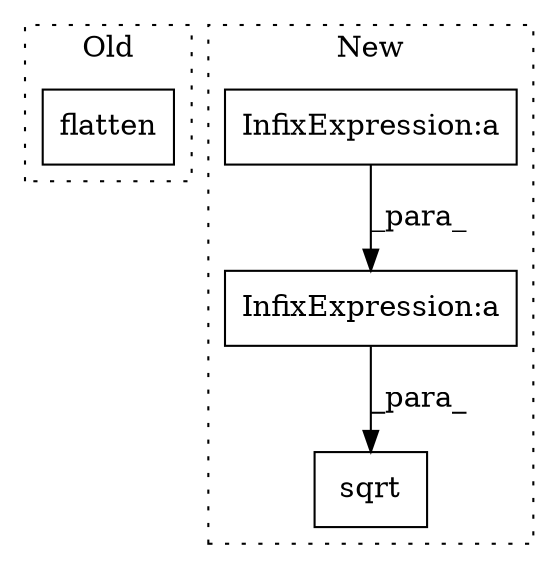 digraph G {
subgraph cluster0 {
1 [label="flatten" a="32" s="2067" l="9" shape="box"];
label = "Old";
style="dotted";
}
subgraph cluster1 {
2 [label="sqrt" a="32" s="2817,2864" l="5,1" shape="box"];
3 [label="InfixExpression:a" a="27" s="2575" l="3" shape="box"];
4 [label="InfixExpression:a" a="27" s="2833" l="3" shape="box"];
label = "New";
style="dotted";
}
3 -> 4 [label="_para_"];
4 -> 2 [label="_para_"];
}